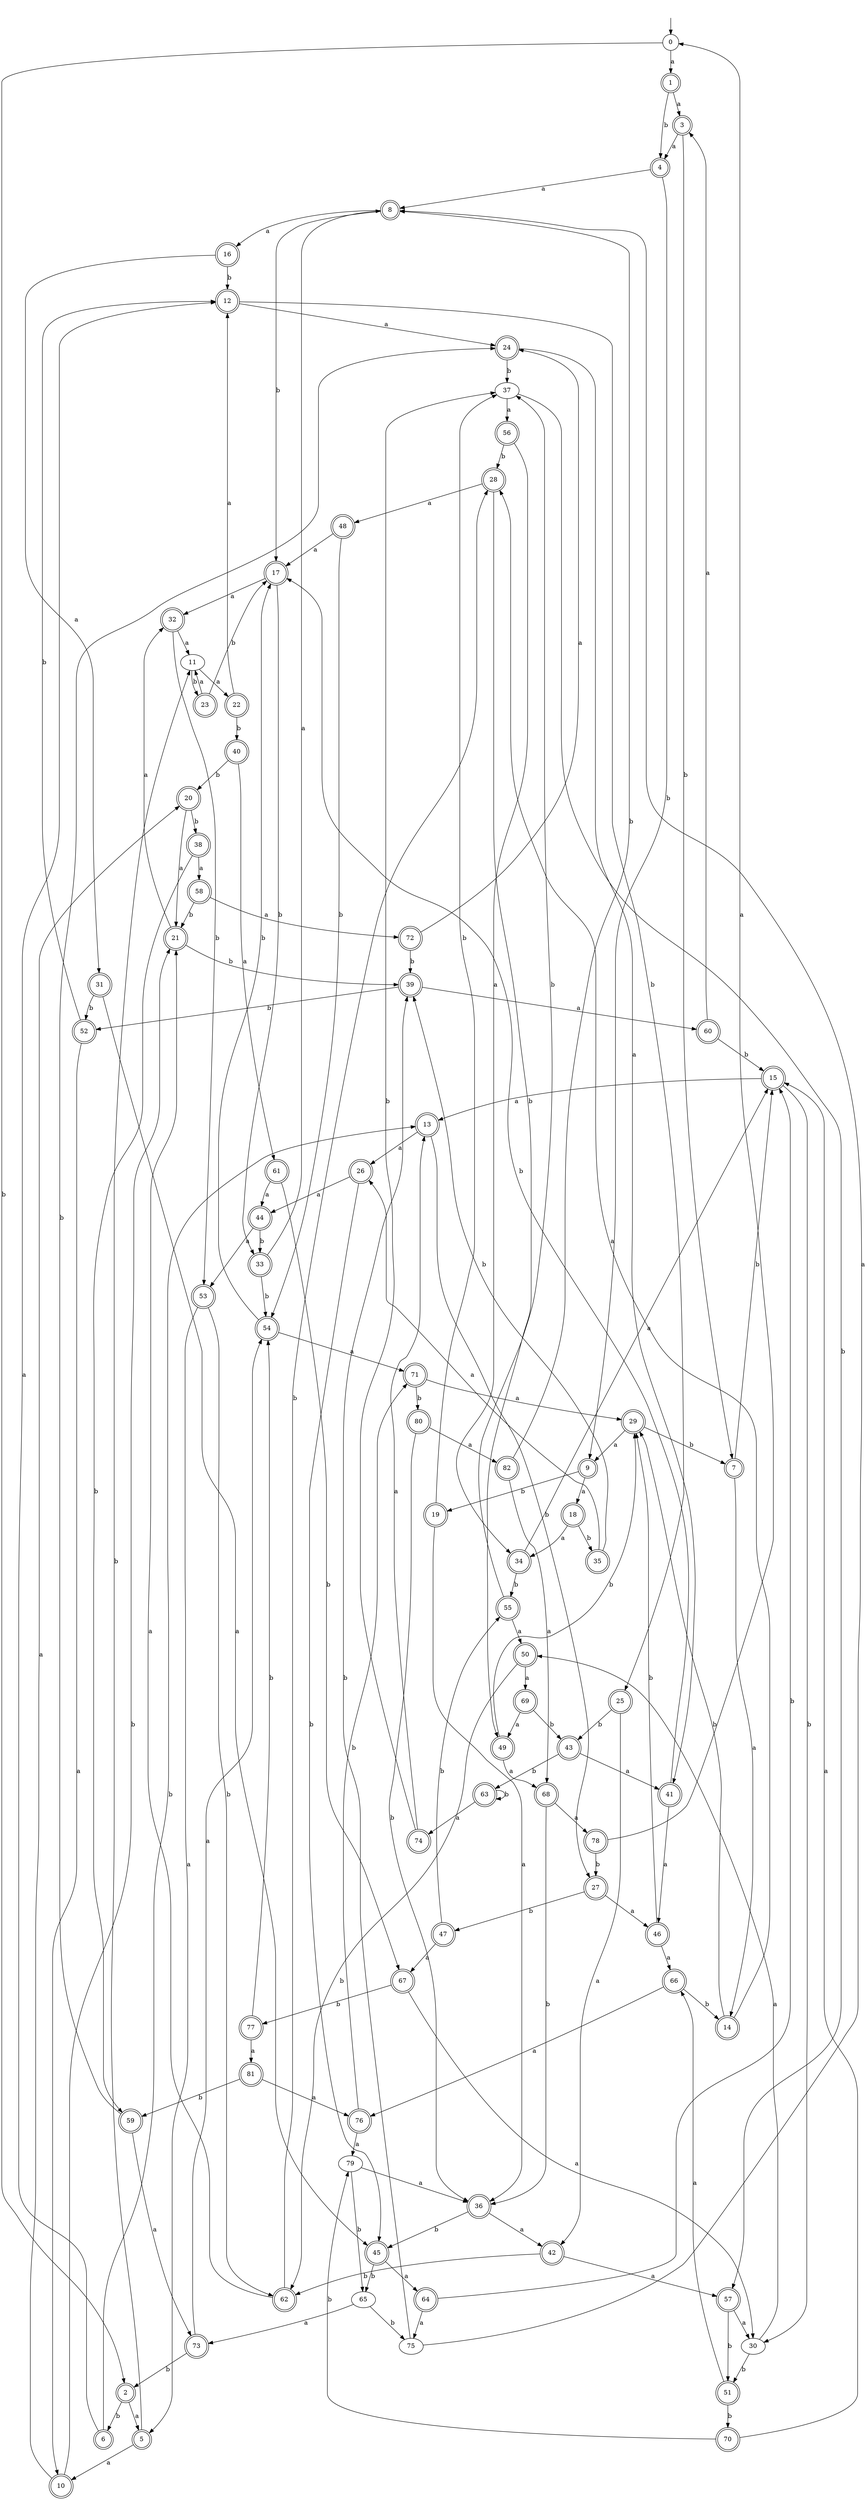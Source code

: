 digraph RandomDFA {
  __start0 [label="", shape=none];
  __start0 -> 0 [label=""];
  0 [shape=circle]
  0 -> 1 [label="a"]
  0 -> 2 [label="b"]
  1 [shape=doublecircle]
  1 -> 3 [label="a"]
  1 -> 4 [label="b"]
  2 [shape=doublecircle]
  2 -> 5 [label="a"]
  2 -> 6 [label="b"]
  3 [shape=doublecircle]
  3 -> 4 [label="a"]
  3 -> 7 [label="b"]
  4 [shape=doublecircle]
  4 -> 8 [label="a"]
  4 -> 9 [label="b"]
  5 [shape=doublecircle]
  5 -> 10 [label="a"]
  5 -> 11 [label="b"]
  6 [shape=doublecircle]
  6 -> 12 [label="a"]
  6 -> 13 [label="b"]
  7 [shape=doublecircle]
  7 -> 14 [label="a"]
  7 -> 15 [label="b"]
  8 [shape=doublecircle]
  8 -> 16 [label="a"]
  8 -> 17 [label="b"]
  9 [shape=doublecircle]
  9 -> 18 [label="a"]
  9 -> 19 [label="b"]
  10 [shape=doublecircle]
  10 -> 20 [label="a"]
  10 -> 21 [label="b"]
  11
  11 -> 22 [label="a"]
  11 -> 23 [label="b"]
  12 [shape=doublecircle]
  12 -> 24 [label="a"]
  12 -> 25 [label="b"]
  13 [shape=doublecircle]
  13 -> 26 [label="a"]
  13 -> 27 [label="b"]
  14 [shape=doublecircle]
  14 -> 28 [label="a"]
  14 -> 29 [label="b"]
  15 [shape=doublecircle]
  15 -> 13 [label="a"]
  15 -> 30 [label="b"]
  16 [shape=doublecircle]
  16 -> 31 [label="a"]
  16 -> 12 [label="b"]
  17 [shape=doublecircle]
  17 -> 32 [label="a"]
  17 -> 33 [label="b"]
  18 [shape=doublecircle]
  18 -> 34 [label="a"]
  18 -> 35 [label="b"]
  19 [shape=doublecircle]
  19 -> 36 [label="a"]
  19 -> 37 [label="b"]
  20 [shape=doublecircle]
  20 -> 21 [label="a"]
  20 -> 38 [label="b"]
  21 [shape=doublecircle]
  21 -> 32 [label="a"]
  21 -> 39 [label="b"]
  22 [shape=doublecircle]
  22 -> 12 [label="a"]
  22 -> 40 [label="b"]
  23 [shape=doublecircle]
  23 -> 11 [label="a"]
  23 -> 17 [label="b"]
  24 [shape=doublecircle]
  24 -> 41 [label="a"]
  24 -> 37 [label="b"]
  25 [shape=doublecircle]
  25 -> 42 [label="a"]
  25 -> 43 [label="b"]
  26 [shape=doublecircle]
  26 -> 44 [label="a"]
  26 -> 45 [label="b"]
  27 [shape=doublecircle]
  27 -> 46 [label="a"]
  27 -> 47 [label="b"]
  28 [shape=doublecircle]
  28 -> 48 [label="a"]
  28 -> 49 [label="b"]
  29 [shape=doublecircle]
  29 -> 9 [label="a"]
  29 -> 7 [label="b"]
  30
  30 -> 50 [label="a"]
  30 -> 51 [label="b"]
  31 [shape=doublecircle]
  31 -> 45 [label="a"]
  31 -> 52 [label="b"]
  32 [shape=doublecircle]
  32 -> 11 [label="a"]
  32 -> 53 [label="b"]
  33 [shape=doublecircle]
  33 -> 8 [label="a"]
  33 -> 54 [label="b"]
  34 [shape=doublecircle]
  34 -> 15 [label="a"]
  34 -> 55 [label="b"]
  35 [shape=doublecircle]
  35 -> 26 [label="a"]
  35 -> 39 [label="b"]
  36 [shape=doublecircle]
  36 -> 42 [label="a"]
  36 -> 45 [label="b"]
  37
  37 -> 56 [label="a"]
  37 -> 57 [label="b"]
  38 [shape=doublecircle]
  38 -> 58 [label="a"]
  38 -> 59 [label="b"]
  39 [shape=doublecircle]
  39 -> 60 [label="a"]
  39 -> 52 [label="b"]
  40 [shape=doublecircle]
  40 -> 61 [label="a"]
  40 -> 20 [label="b"]
  41 [shape=doublecircle]
  41 -> 46 [label="a"]
  41 -> 17 [label="b"]
  42 [shape=doublecircle]
  42 -> 57 [label="a"]
  42 -> 62 [label="b"]
  43 [shape=doublecircle]
  43 -> 41 [label="a"]
  43 -> 63 [label="b"]
  44 [shape=doublecircle]
  44 -> 53 [label="a"]
  44 -> 33 [label="b"]
  45 [shape=doublecircle]
  45 -> 64 [label="a"]
  45 -> 65 [label="b"]
  46 [shape=doublecircle]
  46 -> 66 [label="a"]
  46 -> 29 [label="b"]
  47 [shape=doublecircle]
  47 -> 67 [label="a"]
  47 -> 55 [label="b"]
  48 [shape=doublecircle]
  48 -> 17 [label="a"]
  48 -> 54 [label="b"]
  49 [shape=doublecircle]
  49 -> 68 [label="a"]
  49 -> 29 [label="b"]
  50 [shape=doublecircle]
  50 -> 69 [label="a"]
  50 -> 62 [label="b"]
  51 [shape=doublecircle]
  51 -> 66 [label="a"]
  51 -> 70 [label="b"]
  52 [shape=doublecircle]
  52 -> 10 [label="a"]
  52 -> 12 [label="b"]
  53 [shape=doublecircle]
  53 -> 5 [label="a"]
  53 -> 62 [label="b"]
  54 [shape=doublecircle]
  54 -> 71 [label="a"]
  54 -> 17 [label="b"]
  55 [shape=doublecircle]
  55 -> 50 [label="a"]
  55 -> 37 [label="b"]
  56 [shape=doublecircle]
  56 -> 34 [label="a"]
  56 -> 28 [label="b"]
  57 [shape=doublecircle]
  57 -> 30 [label="a"]
  57 -> 51 [label="b"]
  58 [shape=doublecircle]
  58 -> 72 [label="a"]
  58 -> 21 [label="b"]
  59 [shape=doublecircle]
  59 -> 73 [label="a"]
  59 -> 24 [label="b"]
  60 [shape=doublecircle]
  60 -> 3 [label="a"]
  60 -> 15 [label="b"]
  61 [shape=doublecircle]
  61 -> 44 [label="a"]
  61 -> 67 [label="b"]
  62 [shape=doublecircle]
  62 -> 21 [label="a"]
  62 -> 28 [label="b"]
  63 [shape=doublecircle]
  63 -> 74 [label="a"]
  63 -> 63 [label="b"]
  64 [shape=doublecircle]
  64 -> 75 [label="a"]
  64 -> 15 [label="b"]
  65
  65 -> 73 [label="a"]
  65 -> 75 [label="b"]
  66 [shape=doublecircle]
  66 -> 76 [label="a"]
  66 -> 14 [label="b"]
  67 [shape=doublecircle]
  67 -> 30 [label="a"]
  67 -> 77 [label="b"]
  68 [shape=doublecircle]
  68 -> 78 [label="a"]
  68 -> 36 [label="b"]
  69 [shape=doublecircle]
  69 -> 49 [label="a"]
  69 -> 43 [label="b"]
  70 [shape=doublecircle]
  70 -> 15 [label="a"]
  70 -> 79 [label="b"]
  71 [shape=doublecircle]
  71 -> 29 [label="a"]
  71 -> 80 [label="b"]
  72 [shape=doublecircle]
  72 -> 24 [label="a"]
  72 -> 39 [label="b"]
  73 [shape=doublecircle]
  73 -> 54 [label="a"]
  73 -> 2 [label="b"]
  74 [shape=doublecircle]
  74 -> 13 [label="a"]
  74 -> 37 [label="b"]
  75
  75 -> 8 [label="a"]
  75 -> 39 [label="b"]
  76 [shape=doublecircle]
  76 -> 79 [label="a"]
  76 -> 71 [label="b"]
  77 [shape=doublecircle]
  77 -> 81 [label="a"]
  77 -> 54 [label="b"]
  78 [shape=doublecircle]
  78 -> 0 [label="a"]
  78 -> 27 [label="b"]
  79
  79 -> 36 [label="a"]
  79 -> 65 [label="b"]
  80 [shape=doublecircle]
  80 -> 82 [label="a"]
  80 -> 36 [label="b"]
  81 [shape=doublecircle]
  81 -> 76 [label="a"]
  81 -> 59 [label="b"]
  82 [shape=doublecircle]
  82 -> 68 [label="a"]
  82 -> 8 [label="b"]
}
